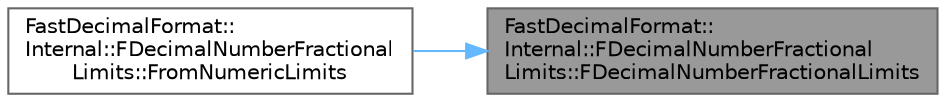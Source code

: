 digraph "FastDecimalFormat::Internal::FDecimalNumberFractionalLimits::FDecimalNumberFractionalLimits"
{
 // INTERACTIVE_SVG=YES
 // LATEX_PDF_SIZE
  bgcolor="transparent";
  edge [fontname=Helvetica,fontsize=10,labelfontname=Helvetica,labelfontsize=10];
  node [fontname=Helvetica,fontsize=10,shape=box,height=0.2,width=0.4];
  rankdir="RL";
  Node1 [id="Node000001",label="FastDecimalFormat::\lInternal::FDecimalNumberFractional\lLimits::FDecimalNumberFractionalLimits",height=0.2,width=0.4,color="gray40", fillcolor="grey60", style="filled", fontcolor="black",tooltip=" "];
  Node1 -> Node2 [id="edge1_Node000001_Node000002",dir="back",color="steelblue1",style="solid",tooltip=" "];
  Node2 [id="Node000002",label="FastDecimalFormat::\lInternal::FDecimalNumberFractional\lLimits::FromNumericLimits",height=0.2,width=0.4,color="grey40", fillcolor="white", style="filled",URL="$dd/d89/structFastDecimalFormat_1_1Internal_1_1FDecimalNumberFractionalLimits.html#a93b701a9c5f053db4c7a67fdcc6ea3fa",tooltip=" "];
}
